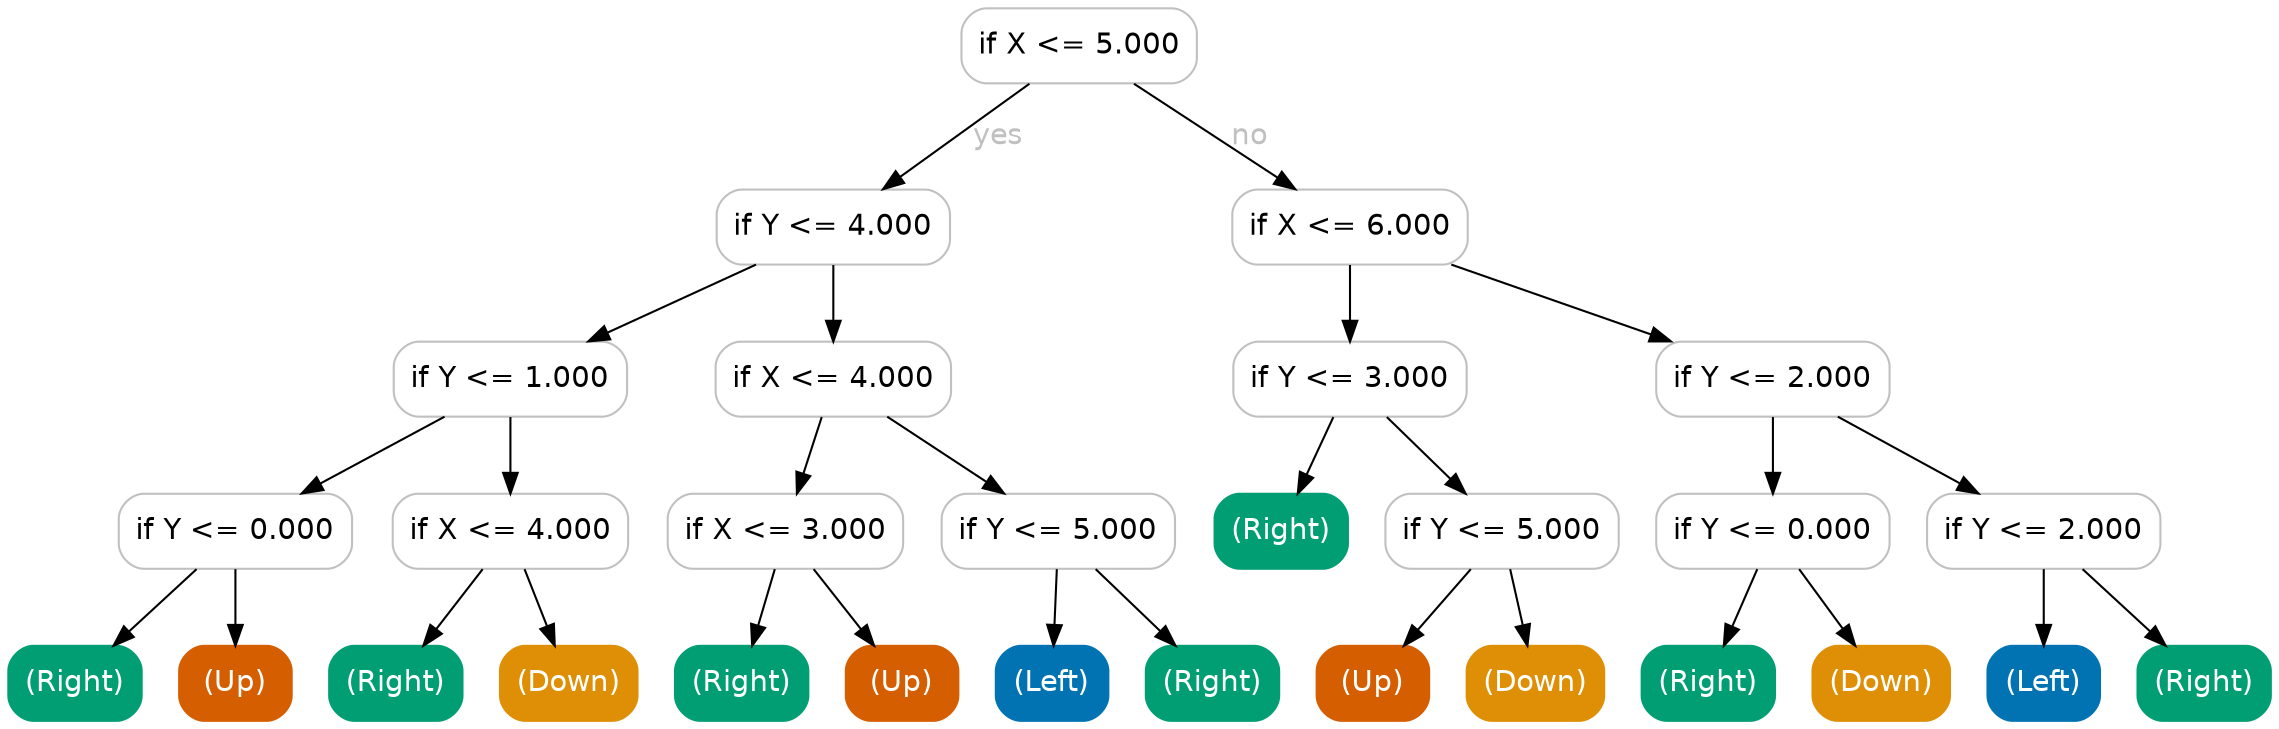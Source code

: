 digraph Tree {
	graph [bb="0,0,1086,342"];
	node [color=gray,
		fillcolor=white,
		fontname=helvetica,
		label="\N",
		shape=box,
		style="filled, rounded"
	];
	edge [fontname=helvetica];
	0	[height=0.5,
		label="if X <= 5.000",
		pos="514,324",
		width=1.5694];
	1	[height=0.5,
		label="if Y <= 4.000",
		pos="396,237",
		width=1.5556];
	0 -> 1	[fontcolor=gray,
		label=yes,
		lp="475.5,280.5",
		pos="e,419.84,255.18 490.12,305.8 472.29,292.95 447.72,275.26 428.16,261.17"];
	16	[height=0.5,
		label="if X <= 6.000",
		pos="644,237",
		width=1.5694];
	0 -> 16	[fontcolor=gray,
		label=no,
		lp="596,280.5",
		pos="e,617.73,255.18 540.31,305.8 560.13,292.84 587.5,274.94 609.15,260.79"];
	2	[height=0.5,
		label="if Y <= 1.000",
		pos="241,164",
		width=1.5556];
	1 -> 2	[fontcolor=gray,
		pos="e,278.36,182.11 358.87,218.99 337.46,209.19 310.35,196.77 287.52,186.31"];
	9	[height=0.5,
		label="if X <= 4.000",
		pos="396,164",
		width=1.5694];
	1 -> 9	[fontcolor=gray,
		pos="e,396,182.03 396,218.81 396,210.79 396,201.05 396,192.07"];
	3	[height=0.5,
		label="if Y <= 0.000",
		pos="109,91",
		width=1.5556];
	2 -> 3	[fontcolor=gray,
		pos="e,140.82,109.11 209.38,145.99 191.47,136.36 168.88,124.21 149.66,113.87"];
	6	[height=0.5,
		label="if X <= 4.000",
		pos="241,91",
		width=1.5694];
	2 -> 6	[fontcolor=gray,
		pos="e,241,109.03 241,145.81 241,137.79 241,128.05 241,119.07"];
	4	[color="#029e73",
		fillcolor="#029e73",
		fontcolor=white,
		height=0.5,
		label="(Right)",
		pos="32,18",
		width=0.88889];
	3 -> 4	[fontcolor=gray,
		pos="e,50.468,36.029 90.36,72.813 80.619,63.83 68.541,52.693 57.904,42.886"];
	5	[color="#d55e00",
		fillcolor="#d55e00",
		fontcolor=white,
		height=0.5,
		label="(Up)",
		pos="109,18",
		width=0.75];
	3 -> 5	[fontcolor=gray,
		pos="e,109,36.029 109,72.813 109,64.789 109,55.047 109,46.069"];
	7	[color="#029e73",
		fillcolor="#029e73",
		fontcolor=white,
		height=0.5,
		label="(Right)",
		pos="186,18",
		width=0.88889];
	6 -> 7	[fontcolor=gray,
		pos="e,199.19,36.029 227.69,72.813 221,64.179 212.77,53.555 205.39,44.034"];
	8	[color="#de8f05",
		fillcolor="#de8f05",
		fontcolor=white,
		height=0.5,
		label="(Down)",
		pos="269,18",
		width=0.91667];
	6 -> 8	[fontcolor=gray,
		pos="e,262.28,36.029 247.78,72.813 251.01,64.615 254.95,54.623 258.56,45.485"];
	10	[height=0.5,
		label="if X <= 3.000",
		pos="373,91",
		width=1.5694];
	9 -> 10	[fontcolor=gray,
		pos="e,378.52,109.03 390.43,145.81 387.8,137.7 384.61,127.84 381.67,118.78"];
	13	[height=0.5,
		label="if Y <= 5.000",
		pos="504,91",
		width=1.5556];
	9 -> 13	[fontcolor=gray,
		pos="e,477.97,109.11 421.87,145.99 436.06,136.67 453.84,124.97 469.23,114.86"];
	11	[color="#029e73",
		fillcolor="#029e73",
		fontcolor=white,
		height=0.5,
		label="(Right)",
		pos="352,18",
		width=0.88889];
	10 -> 11	[fontcolor=gray,
		pos="e,357.04,36.029 367.92,72.813 365.52,64.702 362.6,54.836 359.92,45.777"];
	12	[color="#d55e00",
		fillcolor="#d55e00",
		fontcolor=white,
		height=0.5,
		label="(Up)",
		pos="429,18",
		width=0.75];
	10 -> 12	[fontcolor=gray,
		pos="e,415.57,36.029 386.56,72.813 393.37,64.179 401.75,53.555 409.25,44.034"];
	14	[color="#0173b2",
		fillcolor="#0173b2",
		fontcolor=white,
		height=0.5,
		label="(Left)",
		pos="501,18",
		width=0.75];
	13 -> 14	[fontcolor=gray,
		pos="e,501.72,36.029 503.27,72.813 502.93,64.789 502.52,55.047 502.14,46.069"];
	15	[color="#029e73",
		fillcolor="#029e73",
		fontcolor=white,
		height=0.5,
		label="(Right)",
		pos="578,18",
		width=0.88889];
	13 -> 15	[fontcolor=gray,
		pos="e,560.25,36.029 521.91,72.813 531.18,63.917 542.66,52.909 552.81,43.172"];
	17	[height=0.5,
		label="if Y <= 3.000",
		pos="644,164",
		width=1.5556];
	16 -> 17	[fontcolor=gray,
		pos="e,644,182.03 644,218.81 644,210.79 644,201.05 644,192.07"];
	22	[height=0.5,
		label="if Y <= 2.000",
		pos="847,164",
		width=1.5556];
	16 -> 22	[fontcolor=gray,
		pos="e,798.07,182.11 692.62,218.99 721.41,208.92 758.08,196.1 788.45,185.48"];
	18	[color="#029e73",
		fillcolor="#029e73",
		fontcolor=white,
		height=0.5,
		label="(Right)",
		pos="611,91",
		width=0.88889];
	17 -> 18	[fontcolor=gray,
		pos="e,618.91,109.03 636.01,145.81 632.16,137.53 627.46,127.41 623.17,118.19"];
	19	[height=0.5,
		label="if Y <= 5.000",
		pos="717,91",
		width=1.5556];
	17 -> 19	[fontcolor=gray,
		pos="e,699.49,109.03 661.67,145.81 670.82,136.92 682.14,125.91 692.15,116.17"];
	20	[color="#d55e00",
		fillcolor="#d55e00",
		fontcolor=white,
		height=0.5,
		label="(Up)",
		pos="655,18",
		width=0.75];
	19 -> 20	[fontcolor=gray,
		pos="e,669.87,36.029 701.99,72.813 694.38,64.092 684.99,53.34 676.61,43.746"];
	21	[color="#de8f05",
		fillcolor="#de8f05",
		fontcolor=white,
		height=0.5,
		label="(Down)",
		pos="733,18",
		width=0.91667];
	19 -> 21	[fontcolor=gray,
		pos="e,729.16,36.029 720.87,72.813 722.68,64.789 724.88,55.047 726.9,46.069"];
	23	[height=0.5,
		label="if Y <= 0.000",
		pos="847,91",
		width=1.5556];
	22 -> 23	[fontcolor=gray,
		pos="e,847,109.03 847,145.81 847,137.79 847,128.05 847,119.07"];
	26	[height=0.5,
		label="if Y <= 2.000",
		pos="977,91",
		width=1.5556];
	22 -> 26	[fontcolor=gray,
		pos="e,945.67,109.11 878.14,145.99 895.7,136.4 917.83,124.32 936.7,114.01"];
	24	[color="#029e73",
		fillcolor="#029e73",
		fontcolor=white,
		height=0.5,
		label="(Right)",
		pos="816,18",
		width=0.88889];
	23 -> 24	[fontcolor=gray,
		pos="e,823.44,36.029 839.5,72.813 835.92,64.615 831.55,54.623 827.56,45.485"];
	25	[color="#de8f05",
		fillcolor="#de8f05",
		fontcolor=white,
		height=0.5,
		label="(Down)",
		pos="899,18",
		width=0.91667];
	23 -> 25	[fontcolor=gray,
		pos="e,886.53,36.029 859.59,72.813 865.85,64.266 873.54,53.769 880.45,44.323"];
	27	[color="#0173b2",
		fillcolor="#0173b2",
		fontcolor=white,
		height=0.5,
		label="(Left)",
		pos="977,18",
		width=0.75];
	26 -> 27	[fontcolor=gray,
		pos="e,977,36.029 977,72.813 977,64.789 977,55.047 977,46.069"];
	28	[color="#029e73",
		fillcolor="#029e73",
		fontcolor=white,
		height=0.5,
		label="(Right)",
		pos="1054,18",
		width=0.88889];
	26 -> 28	[fontcolor=gray,
		pos="e,1035.5,36.029 995.64,72.813 1005.4,63.83 1017.5,52.693 1028.1,42.886"];
}
